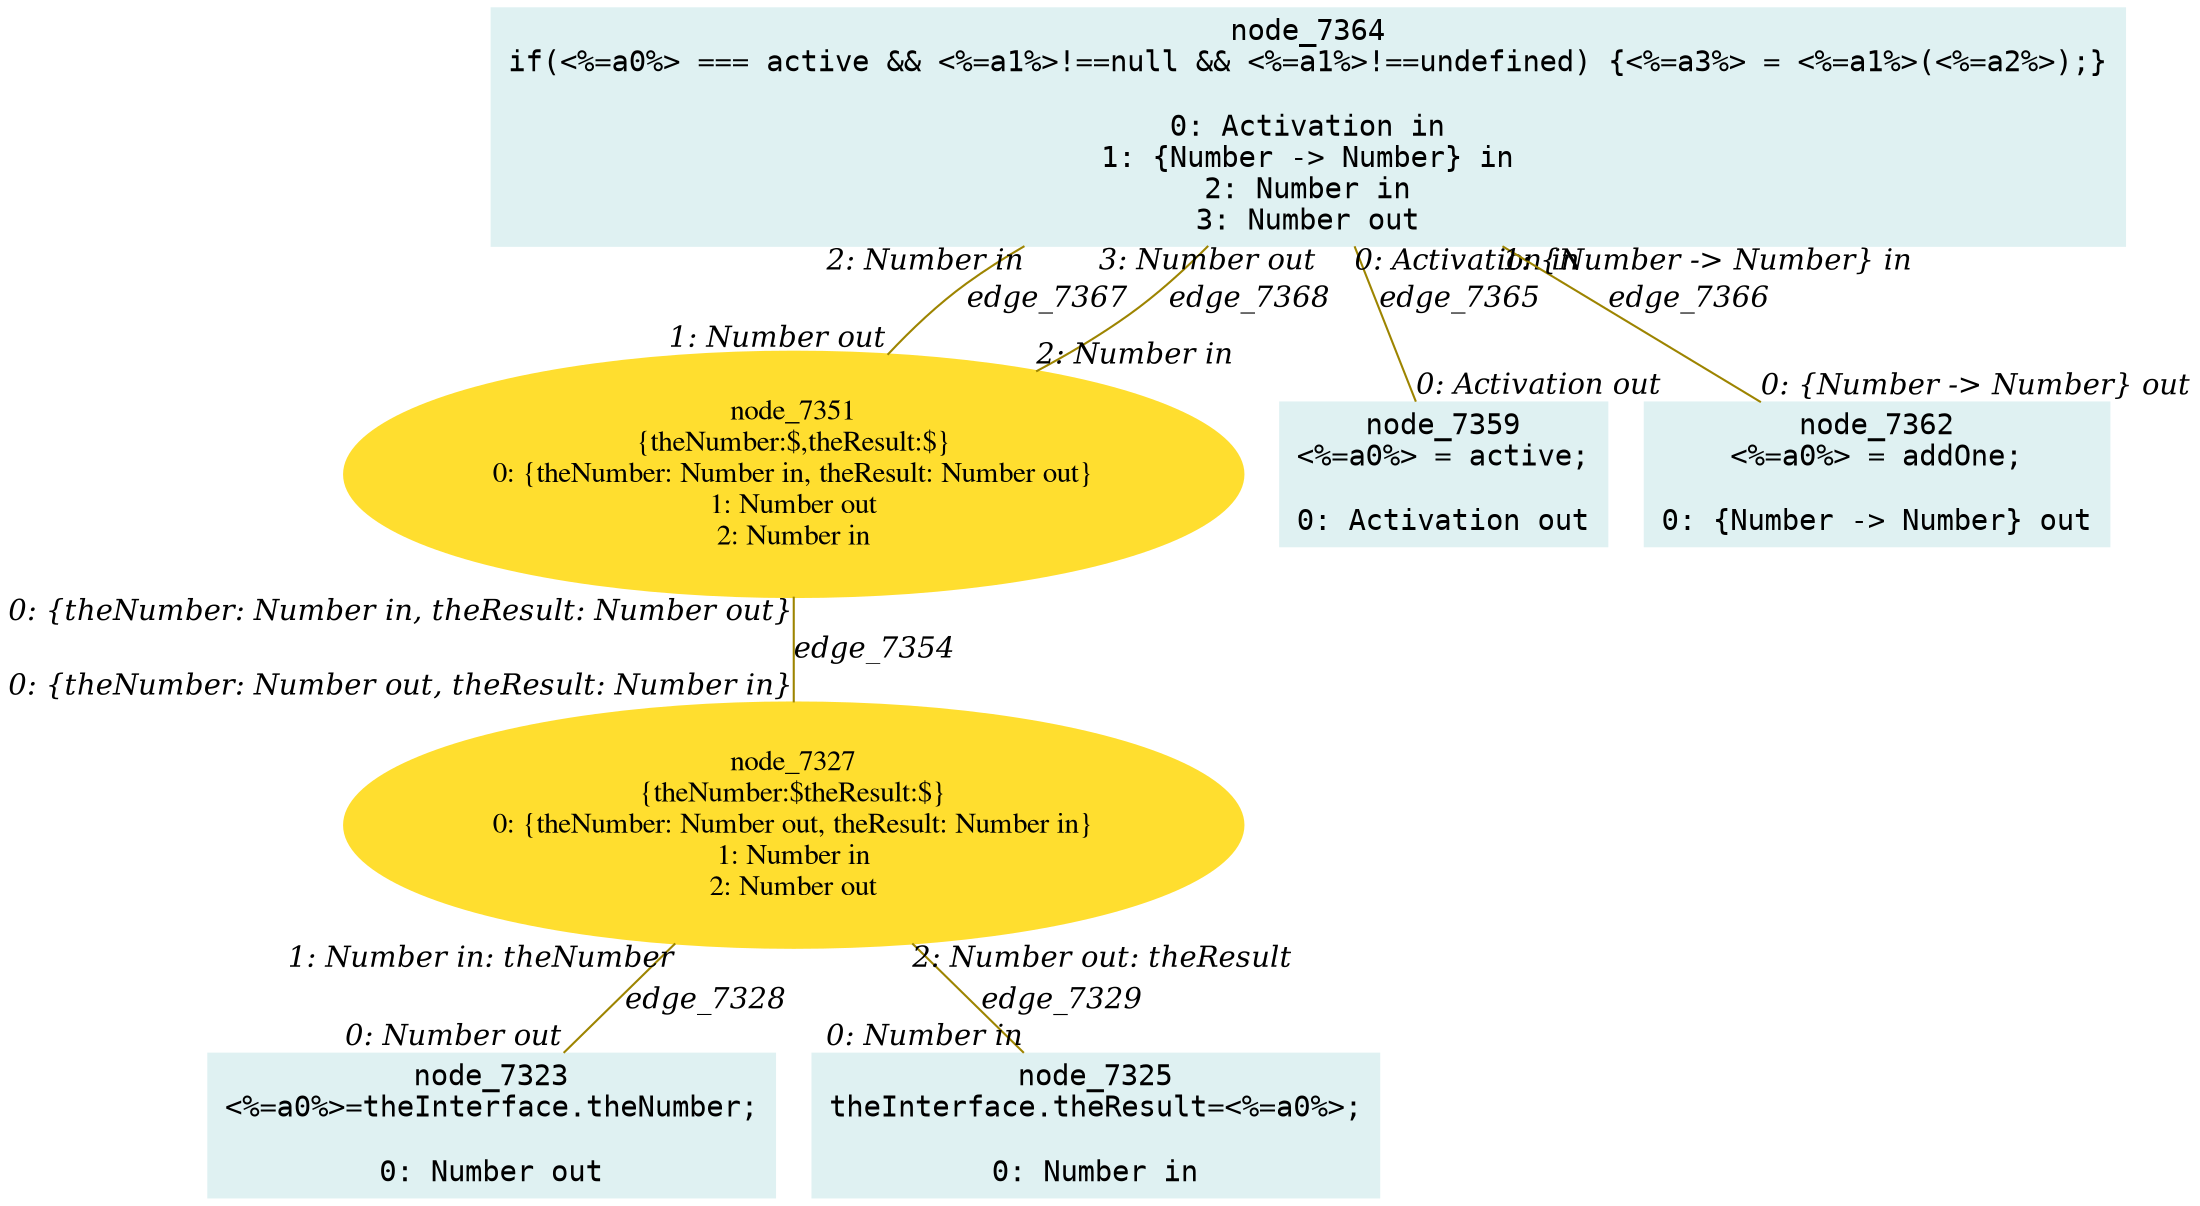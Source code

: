 digraph g{node_7323 [shape="box", style="filled", color="#dff1f2", fontname="Courier", label="node_7323
<%=a0%>=theInterface.theNumber;

0: Number out" ]
node_7325 [shape="box", style="filled", color="#dff1f2", fontname="Courier", label="node_7325
theInterface.theResult=<%=a0%>;

0: Number in" ]
node_7327 [shape="ellipse", style="filled", color="#ffde2f", fontname="Times", label="node_7327
{theNumber:$theResult:$}
0: {theNumber: Number out, theResult: Number in}
1: Number in
2: Number out" ]
node_7351 [shape="ellipse", style="filled", color="#ffde2f", fontname="Times", label="node_7351
{theNumber:$,theResult:$}
0: {theNumber: Number in, theResult: Number out}
1: Number out
2: Number in" ]
node_7359 [shape="box", style="filled", color="#dff1f2", fontname="Courier", label="node_7359
<%=a0%> = active;

0: Activation out" ]
node_7362 [shape="box", style="filled", color="#dff1f2", fontname="Courier", label="node_7362
<%=a0%> = addOne;

0: {Number -> Number} out" ]
node_7364 [shape="box", style="filled", color="#dff1f2", fontname="Courier", label="node_7364
if(<%=a0%> === active && <%=a1%>!==null && <%=a1%>!==undefined) {<%=a3%> = <%=a1%>(<%=a2%>);}

0: Activation in
1: {Number -> Number} in
2: Number in
3: Number out" ]
node_7327 -> node_7323 [dir=none, arrowHead=none, fontname="Times-Italic", arrowsize=1, color="#9d8400", label="edge_7328",  headlabel="0: Number out", taillabel="1: Number in: theNumber" ]
node_7327 -> node_7325 [dir=none, arrowHead=none, fontname="Times-Italic", arrowsize=1, color="#9d8400", label="edge_7329",  headlabel="0: Number in", taillabel="2: Number out: theResult" ]
node_7351 -> node_7327 [dir=none, arrowHead=none, fontname="Times-Italic", arrowsize=1, color="#9d8400", label="edge_7354",  headlabel="0: {theNumber: Number out, theResult: Number in}", taillabel="0: {theNumber: Number in, theResult: Number out}" ]
node_7364 -> node_7359 [dir=none, arrowHead=none, fontname="Times-Italic", arrowsize=1, color="#9d8400", label="edge_7365",  headlabel="0: Activation out", taillabel="0: Activation in" ]
node_7364 -> node_7362 [dir=none, arrowHead=none, fontname="Times-Italic", arrowsize=1, color="#9d8400", label="edge_7366",  headlabel="0: {Number -> Number} out", taillabel="1: {Number -> Number} in" ]
node_7364 -> node_7351 [dir=none, arrowHead=none, fontname="Times-Italic", arrowsize=1, color="#9d8400", label="edge_7367",  headlabel="1: Number out", taillabel="2: Number in" ]
node_7364 -> node_7351 [dir=none, arrowHead=none, fontname="Times-Italic", arrowsize=1, color="#9d8400", label="edge_7368",  headlabel="2: Number in", taillabel="3: Number out" ]
}